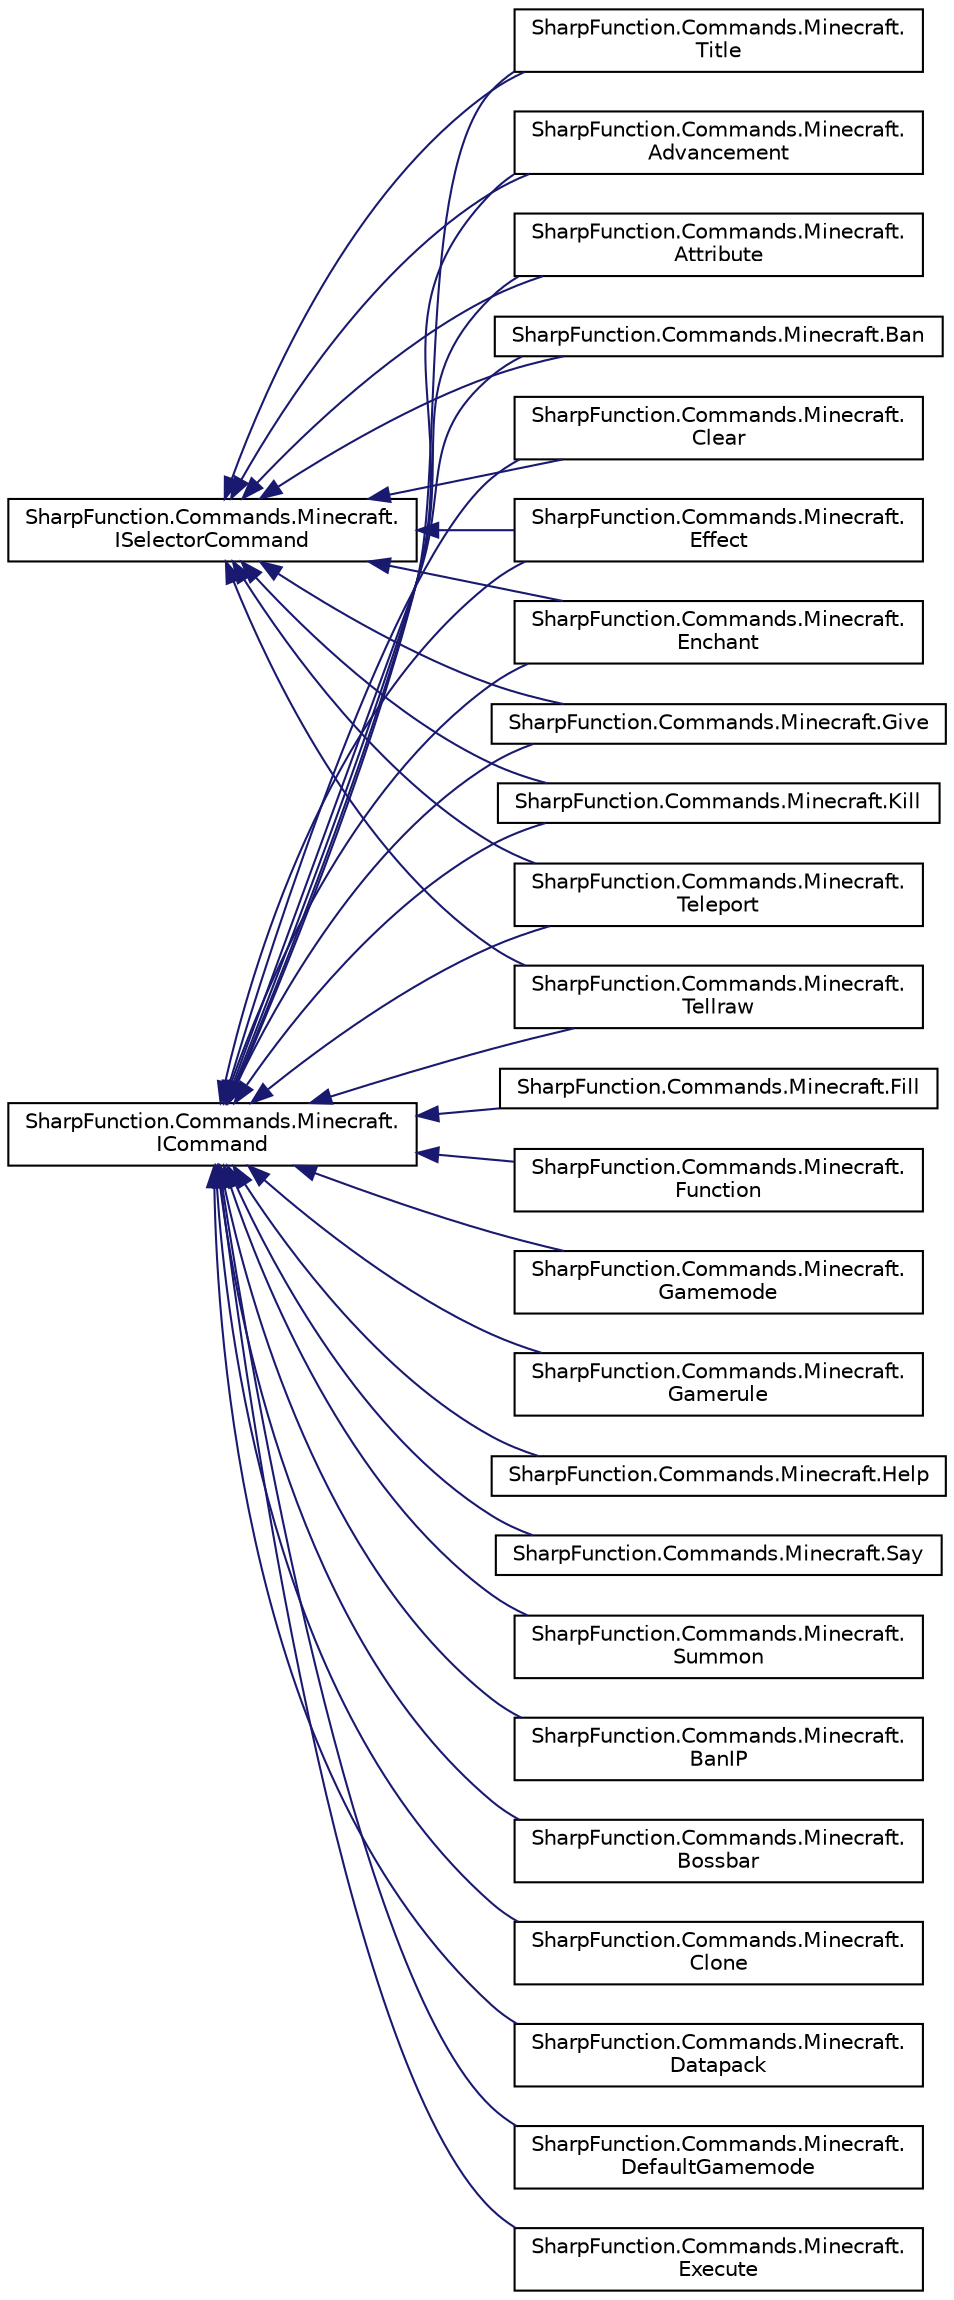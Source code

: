 digraph "Graphical Class Hierarchy"
{
 // LATEX_PDF_SIZE
  edge [fontname="Helvetica",fontsize="10",labelfontname="Helvetica",labelfontsize="10"];
  node [fontname="Helvetica",fontsize="10",shape=record];
  rankdir="LR";
  Node0 [label="SharpFunction.Commands.Minecraft.\lICommand",height=0.2,width=0.4,color="black", fillcolor="white", style="filled",URL="$interface_sharp_function_1_1_commands_1_1_minecraft_1_1_i_command.html",tooltip="Represents main interface inherited by all command classes"];
  Node0 -> Node1 [dir="back",color="midnightblue",fontsize="10",style="solid",fontname="Helvetica"];
  Node1 [label="SharpFunction.Commands.Minecraft.\lAdvancement",height=0.2,width=0.4,color="black", fillcolor="white", style="filled",URL="$class_sharp_function_1_1_commands_1_1_minecraft_1_1_advancement.html",tooltip="Represents advancement command. Equal to Minecraft's"];
  Node0 -> Node2 [dir="back",color="midnightblue",fontsize="10",style="solid",fontname="Helvetica"];
  Node2 [label="SharpFunction.Commands.Minecraft.\lAttribute",height=0.2,width=0.4,color="black", fillcolor="white", style="filled",URL="$class_sharp_function_1_1_commands_1_1_minecraft_1_1_attribute.html",tooltip="Represents and attribute command. Equal to Minecraft's"];
  Node0 -> Node3 [dir="back",color="midnightblue",fontsize="10",style="solid",fontname="Helvetica"];
  Node3 [label="SharpFunction.Commands.Minecraft.Ban",height=0.2,width=0.4,color="black", fillcolor="white", style="filled",URL="$class_sharp_function_1_1_commands_1_1_minecraft_1_1_ban.html",tooltip="Represents ban command. Equal to Minecraft's"];
  Node0 -> Node4 [dir="back",color="midnightblue",fontsize="10",style="solid",fontname="Helvetica"];
  Node4 [label="SharpFunction.Commands.Minecraft.\lBanIP",height=0.2,width=0.4,color="black", fillcolor="white", style="filled",URL="$class_sharp_function_1_1_commands_1_1_minecraft_1_1_ban_i_p.html",tooltip="Represents ban-ip command. Equal to Minecraft's"];
  Node0 -> Node5 [dir="back",color="midnightblue",fontsize="10",style="solid",fontname="Helvetica"];
  Node5 [label="SharpFunction.Commands.Minecraft.\lBossbar",height=0.2,width=0.4,color="black", fillcolor="white", style="filled",URL="$class_sharp_function_1_1_commands_1_1_minecraft_1_1_bossbar.html",tooltip="Represents bossbar command. Equal to Minecraft's"];
  Node0 -> Node6 [dir="back",color="midnightblue",fontsize="10",style="solid",fontname="Helvetica"];
  Node6 [label="SharpFunction.Commands.Minecraft.\lClear",height=0.2,width=0.4,color="black", fillcolor="white", style="filled",URL="$class_sharp_function_1_1_commands_1_1_minecraft_1_1_clear.html",tooltip="Represents clear command. Equal to Minecraft's"];
  Node0 -> Node7 [dir="back",color="midnightblue",fontsize="10",style="solid",fontname="Helvetica"];
  Node7 [label="SharpFunction.Commands.Minecraft.\lClone",height=0.2,width=0.4,color="black", fillcolor="white", style="filled",URL="$class_sharp_function_1_1_commands_1_1_minecraft_1_1_clone.html",tooltip="Represents clone command. Equal to Minecraft's"];
  Node0 -> Node8 [dir="back",color="midnightblue",fontsize="10",style="solid",fontname="Helvetica"];
  Node8 [label="SharpFunction.Commands.Minecraft.\lDatapack",height=0.2,width=0.4,color="black", fillcolor="white", style="filled",URL="$class_sharp_function_1_1_commands_1_1_minecraft_1_1_datapack.html",tooltip="Represents minecraft datapack command. Equal to Minecraft's"];
  Node0 -> Node9 [dir="back",color="midnightblue",fontsize="10",style="solid",fontname="Helvetica"];
  Node9 [label="SharpFunction.Commands.Minecraft.\lDefaultGamemode",height=0.2,width=0.4,color="black", fillcolor="white", style="filled",URL="$class_sharp_function_1_1_commands_1_1_minecraft_1_1_default_gamemode.html",tooltip="Represents defaultgamemode command. Equal to Minecraft's"];
  Node0 -> Node10 [dir="back",color="midnightblue",fontsize="10",style="solid",fontname="Helvetica"];
  Node10 [label="SharpFunction.Commands.Minecraft.\lEffect",height=0.2,width=0.4,color="black", fillcolor="white", style="filled",URL="$class_sharp_function_1_1_commands_1_1_minecraft_1_1_effect.html",tooltip="Represents effect command. Equal to Minecraft's"];
  Node0 -> Node11 [dir="back",color="midnightblue",fontsize="10",style="solid",fontname="Helvetica"];
  Node11 [label="SharpFunction.Commands.Minecraft.\lEnchant",height=0.2,width=0.4,color="black", fillcolor="white", style="filled",URL="$class_sharp_function_1_1_commands_1_1_minecraft_1_1_enchant.html",tooltip="Represents /enchant command. Equal to Minecraft's"];
  Node0 -> Node12 [dir="back",color="midnightblue",fontsize="10",style="solid",fontname="Helvetica"];
  Node12 [label="SharpFunction.Commands.Minecraft.\lExecute",height=0.2,width=0.4,color="black", fillcolor="white", style="filled",URL="$class_sharp_function_1_1_commands_1_1_minecraft_1_1_execute.html",tooltip="Represents /execute command. Equal to Minecraft's"];
  Node0 -> Node13 [dir="back",color="midnightblue",fontsize="10",style="solid",fontname="Helvetica"];
  Node13 [label="SharpFunction.Commands.Minecraft.Fill",height=0.2,width=0.4,color="black", fillcolor="white", style="filled",URL="$class_sharp_function_1_1_commands_1_1_minecraft_1_1_fill.html",tooltip="Represents fill command. Equal to Minecraft's"];
  Node0 -> Node14 [dir="back",color="midnightblue",fontsize="10",style="solid",fontname="Helvetica"];
  Node14 [label="SharpFunction.Commands.Minecraft.\lFunction",height=0.2,width=0.4,color="black", fillcolor="white", style="filled",URL="$class_sharp_function_1_1_commands_1_1_minecraft_1_1_function.html",tooltip="Represents function command. Equal to Minecraft's"];
  Node0 -> Node15 [dir="back",color="midnightblue",fontsize="10",style="solid",fontname="Helvetica"];
  Node15 [label="SharpFunction.Commands.Minecraft.\lGamemode",height=0.2,width=0.4,color="black", fillcolor="white", style="filled",URL="$class_sharp_function_1_1_commands_1_1_minecraft_1_1_gamemode.html",tooltip="Represents gamemode command. Equal to Minecraft's"];
  Node0 -> Node16 [dir="back",color="midnightblue",fontsize="10",style="solid",fontname="Helvetica"];
  Node16 [label="SharpFunction.Commands.Minecraft.\lGamerule",height=0.2,width=0.4,color="black", fillcolor="white", style="filled",URL="$class_sharp_function_1_1_commands_1_1_minecraft_1_1_gamerule.html",tooltip="Represents Gamerule command. Equal to Minecraft's"];
  Node0 -> Node17 [dir="back",color="midnightblue",fontsize="10",style="solid",fontname="Helvetica"];
  Node17 [label="SharpFunction.Commands.Minecraft.Give",height=0.2,width=0.4,color="black", fillcolor="white", style="filled",URL="$class_sharp_function_1_1_commands_1_1_minecraft_1_1_give.html",tooltip="Represents Give command. Equal to Minecraft's"];
  Node0 -> Node18 [dir="back",color="midnightblue",fontsize="10",style="solid",fontname="Helvetica"];
  Node18 [label="SharpFunction.Commands.Minecraft.Help",height=0.2,width=0.4,color="black", fillcolor="white", style="filled",URL="$class_sharp_function_1_1_commands_1_1_minecraft_1_1_help.html",tooltip="Represents a /help Command. Equal to Minecraft's"];
  Node0 -> Node19 [dir="back",color="midnightblue",fontsize="10",style="solid",fontname="Helvetica"];
  Node19 [label="SharpFunction.Commands.Minecraft.Kill",height=0.2,width=0.4,color="black", fillcolor="white", style="filled",URL="$class_sharp_function_1_1_commands_1_1_minecraft_1_1_kill.html",tooltip="Represents kill command. Equal to Minecraft's"];
  Node0 -> Node20 [dir="back",color="midnightblue",fontsize="10",style="solid",fontname="Helvetica"];
  Node20 [label="SharpFunction.Commands.Minecraft.Say",height=0.2,width=0.4,color="black", fillcolor="white", style="filled",URL="$class_sharp_function_1_1_commands_1_1_minecraft_1_1_say.html",tooltip="Say command. Equal to Minecraft's"];
  Node0 -> Node21 [dir="back",color="midnightblue",fontsize="10",style="solid",fontname="Helvetica"];
  Node21 [label="SharpFunction.Commands.Minecraft.\lSummon",height=0.2,width=0.4,color="black", fillcolor="white", style="filled",URL="$class_sharp_function_1_1_commands_1_1_minecraft_1_1_summon.html",tooltip="Represents Summon command. Equal to Minecraft's"];
  Node0 -> Node22 [dir="back",color="midnightblue",fontsize="10",style="solid",fontname="Helvetica"];
  Node22 [label="SharpFunction.Commands.Minecraft.\lTeleport",height=0.2,width=0.4,color="black", fillcolor="white", style="filled",URL="$class_sharp_function_1_1_commands_1_1_minecraft_1_1_teleport.html",tooltip="Represents a Teleport command. Equal to Minecraft's"];
  Node0 -> Node23 [dir="back",color="midnightblue",fontsize="10",style="solid",fontname="Helvetica"];
  Node23 [label="SharpFunction.Commands.Minecraft.\lTellraw",height=0.2,width=0.4,color="black", fillcolor="white", style="filled",URL="$class_sharp_function_1_1_commands_1_1_minecraft_1_1_tellraw.html",tooltip="Represents tellraw command. Equal to Minecraft's"];
  Node0 -> Node24 [dir="back",color="midnightblue",fontsize="10",style="solid",fontname="Helvetica"];
  Node24 [label="SharpFunction.Commands.Minecraft.\lTitle",height=0.2,width=0.4,color="black", fillcolor="white", style="filled",URL="$class_sharp_function_1_1_commands_1_1_minecraft_1_1_title.html",tooltip="Represents Title command. Equal to Minecraft's"];
  Node55 [label="SharpFunction.Commands.Minecraft.\lISelectorCommand",height=0.2,width=0.4,color="black", fillcolor="white", style="filled",URL="$interface_sharp_function_1_1_commands_1_1_minecraft_1_1_i_selector_command.html",tooltip="Secondary interface for commands that have EntitySelector field"];
  Node55 -> Node1 [dir="back",color="midnightblue",fontsize="10",style="solid",fontname="Helvetica"];
  Node55 -> Node2 [dir="back",color="midnightblue",fontsize="10",style="solid",fontname="Helvetica"];
  Node55 -> Node3 [dir="back",color="midnightblue",fontsize="10",style="solid",fontname="Helvetica"];
  Node55 -> Node6 [dir="back",color="midnightblue",fontsize="10",style="solid",fontname="Helvetica"];
  Node55 -> Node10 [dir="back",color="midnightblue",fontsize="10",style="solid",fontname="Helvetica"];
  Node55 -> Node11 [dir="back",color="midnightblue",fontsize="10",style="solid",fontname="Helvetica"];
  Node55 -> Node17 [dir="back",color="midnightblue",fontsize="10",style="solid",fontname="Helvetica"];
  Node55 -> Node19 [dir="back",color="midnightblue",fontsize="10",style="solid",fontname="Helvetica"];
  Node55 -> Node22 [dir="back",color="midnightblue",fontsize="10",style="solid",fontname="Helvetica"];
  Node55 -> Node23 [dir="back",color="midnightblue",fontsize="10",style="solid",fontname="Helvetica"];
  Node55 -> Node24 [dir="back",color="midnightblue",fontsize="10",style="solid",fontname="Helvetica"];
}
